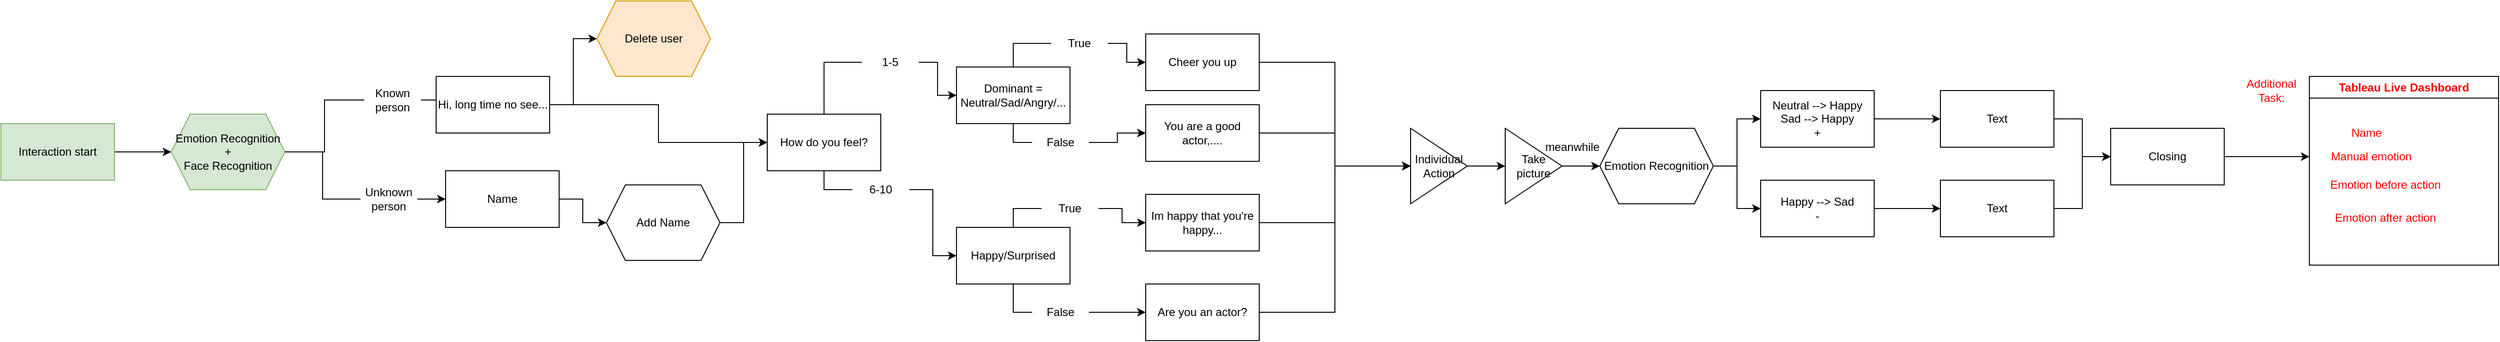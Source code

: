 <mxfile version="20.6.0" type="device"><diagram id="1VZSS36U5JJBFqU-2flU" name="Seite-1"><mxGraphModel dx="943" dy="533" grid="1" gridSize="10" guides="1" tooltips="1" connect="1" arrows="1" fold="1" page="1" pageScale="1" pageWidth="827" pageHeight="1169" math="0" shadow="0"><root><mxCell id="0"/><mxCell id="1" parent="0"/><mxCell id="GfXGNyxVkOguFjrgzP5P-6" style="edgeStyle=orthogonalEdgeStyle;rounded=0;orthogonalLoop=1;jettySize=auto;html=1;entryX=0;entryY=0.5;entryDx=0;entryDy=0;" parent="1" source="GfXGNyxVkOguFjrgzP5P-1" target="GfXGNyxVkOguFjrgzP5P-4" edge="1"><mxGeometry relative="1" as="geometry"/></mxCell><mxCell id="GfXGNyxVkOguFjrgzP5P-1" value="Interaction start" style="rounded=0;whiteSpace=wrap;html=1;fillColor=#d5e8d4;strokeColor=#82b366;" parent="1" vertex="1"><mxGeometry x="30" y="140" width="120" height="60" as="geometry"/></mxCell><mxCell id="GfXGNyxVkOguFjrgzP5P-9" style="edgeStyle=orthogonalEdgeStyle;rounded=0;orthogonalLoop=1;jettySize=auto;html=1;entryX=0;entryY=0.5;entryDx=0;entryDy=0;startArrow=none;" parent="1" source="GfXGNyxVkOguFjrgzP5P-11" target="GfXGNyxVkOguFjrgzP5P-7" edge="1"><mxGeometry relative="1" as="geometry"/></mxCell><mxCell id="GfXGNyxVkOguFjrgzP5P-10" style="edgeStyle=orthogonalEdgeStyle;rounded=0;orthogonalLoop=1;jettySize=auto;html=1;entryX=0;entryY=0.5;entryDx=0;entryDy=0;startArrow=none;" parent="1" source="GfXGNyxVkOguFjrgzP5P-13" target="GfXGNyxVkOguFjrgzP5P-8" edge="1"><mxGeometry relative="1" as="geometry"/></mxCell><mxCell id="GfXGNyxVkOguFjrgzP5P-4" value="Emotion Recognition +&lt;br&gt;Face Recognition" style="shape=hexagon;perimeter=hexagonPerimeter2;whiteSpace=wrap;html=1;fixedSize=1;fillColor=#d5e8d4;strokeColor=#82b366;" parent="1" vertex="1"><mxGeometry x="210" y="130" width="120" height="80" as="geometry"/></mxCell><mxCell id="GfXGNyxVkOguFjrgzP5P-20" style="edgeStyle=orthogonalEdgeStyle;rounded=0;orthogonalLoop=1;jettySize=auto;html=1;entryX=0;entryY=0.5;entryDx=0;entryDy=0;" parent="1" source="GfXGNyxVkOguFjrgzP5P-7" target="GfXGNyxVkOguFjrgzP5P-19" edge="1"><mxGeometry relative="1" as="geometry"/></mxCell><mxCell id="GfXGNyxVkOguFjrgzP5P-74" style="edgeStyle=orthogonalEdgeStyle;rounded=0;orthogonalLoop=1;jettySize=auto;html=1;entryX=0;entryY=0.5;entryDx=0;entryDy=0;fontColor=#FF0000;" parent="1" source="GfXGNyxVkOguFjrgzP5P-7" target="GfXGNyxVkOguFjrgzP5P-73" edge="1"><mxGeometry relative="1" as="geometry"/></mxCell><mxCell id="GfXGNyxVkOguFjrgzP5P-7" value="Hi, long time no see..." style="rounded=0;whiteSpace=wrap;html=1;" parent="1" vertex="1"><mxGeometry x="490" y="90" width="120" height="60" as="geometry"/></mxCell><mxCell id="GfXGNyxVkOguFjrgzP5P-18" style="edgeStyle=orthogonalEdgeStyle;rounded=0;orthogonalLoop=1;jettySize=auto;html=1;" parent="1" source="GfXGNyxVkOguFjrgzP5P-8" target="GfXGNyxVkOguFjrgzP5P-17" edge="1"><mxGeometry relative="1" as="geometry"/></mxCell><mxCell id="GfXGNyxVkOguFjrgzP5P-8" value="Name" style="rounded=0;whiteSpace=wrap;html=1;" parent="1" vertex="1"><mxGeometry x="500" y="190" width="120" height="60" as="geometry"/></mxCell><mxCell id="GfXGNyxVkOguFjrgzP5P-11" value="Known person" style="text;html=1;strokeColor=none;fillColor=none;align=center;verticalAlign=middle;whiteSpace=wrap;rounded=0;" parent="1" vertex="1"><mxGeometry x="414" y="100" width="60" height="30" as="geometry"/></mxCell><mxCell id="GfXGNyxVkOguFjrgzP5P-12" value="" style="edgeStyle=orthogonalEdgeStyle;rounded=0;orthogonalLoop=1;jettySize=auto;html=1;entryX=0;entryY=0.5;entryDx=0;entryDy=0;endArrow=none;" parent="1" source="GfXGNyxVkOguFjrgzP5P-4" target="GfXGNyxVkOguFjrgzP5P-11" edge="1"><mxGeometry relative="1" as="geometry"><mxPoint x="330" y="170" as="sourcePoint"/><mxPoint x="490" y="120" as="targetPoint"/></mxGeometry></mxCell><mxCell id="GfXGNyxVkOguFjrgzP5P-13" value="Unknown person" style="text;html=1;strokeColor=none;fillColor=none;align=center;verticalAlign=middle;whiteSpace=wrap;rounded=0;" parent="1" vertex="1"><mxGeometry x="410" y="205" width="60" height="30" as="geometry"/></mxCell><mxCell id="GfXGNyxVkOguFjrgzP5P-16" value="" style="edgeStyle=orthogonalEdgeStyle;rounded=0;orthogonalLoop=1;jettySize=auto;html=1;entryX=0;entryY=0.5;entryDx=0;entryDy=0;endArrow=none;" parent="1" source="GfXGNyxVkOguFjrgzP5P-4" target="GfXGNyxVkOguFjrgzP5P-13" edge="1"><mxGeometry relative="1" as="geometry"><mxPoint x="330" y="170" as="sourcePoint"/><mxPoint x="490" y="220" as="targetPoint"/></mxGeometry></mxCell><mxCell id="GfXGNyxVkOguFjrgzP5P-21" style="edgeStyle=orthogonalEdgeStyle;rounded=0;orthogonalLoop=1;jettySize=auto;html=1;entryX=0;entryY=0.5;entryDx=0;entryDy=0;" parent="1" source="GfXGNyxVkOguFjrgzP5P-17" target="GfXGNyxVkOguFjrgzP5P-19" edge="1"><mxGeometry relative="1" as="geometry"/></mxCell><mxCell id="GfXGNyxVkOguFjrgzP5P-17" value="Add Name" style="shape=hexagon;perimeter=hexagonPerimeter2;whiteSpace=wrap;html=1;fixedSize=1;" parent="1" vertex="1"><mxGeometry x="670" y="205" width="120" height="80" as="geometry"/></mxCell><mxCell id="GfXGNyxVkOguFjrgzP5P-28" style="edgeStyle=orthogonalEdgeStyle;rounded=0;orthogonalLoop=1;jettySize=auto;html=1;entryX=0;entryY=0.5;entryDx=0;entryDy=0;startArrow=none;" parent="1" source="GfXGNyxVkOguFjrgzP5P-30" target="GfXGNyxVkOguFjrgzP5P-26" edge="1"><mxGeometry relative="1" as="geometry"/></mxCell><mxCell id="GfXGNyxVkOguFjrgzP5P-29" style="edgeStyle=orthogonalEdgeStyle;rounded=0;orthogonalLoop=1;jettySize=auto;html=1;entryX=0;entryY=0.5;entryDx=0;entryDy=0;startArrow=none;" parent="1" source="GfXGNyxVkOguFjrgzP5P-32" target="GfXGNyxVkOguFjrgzP5P-27" edge="1"><mxGeometry relative="1" as="geometry"/></mxCell><mxCell id="GfXGNyxVkOguFjrgzP5P-19" value="How do you feel?" style="rounded=0;whiteSpace=wrap;html=1;" parent="1" vertex="1"><mxGeometry x="840" y="130" width="120" height="60" as="geometry"/></mxCell><mxCell id="GfXGNyxVkOguFjrgzP5P-36" style="edgeStyle=orthogonalEdgeStyle;rounded=0;orthogonalLoop=1;jettySize=auto;html=1;entryX=0;entryY=0.5;entryDx=0;entryDy=0;startArrow=none;" parent="1" source="GfXGNyxVkOguFjrgzP5P-38" target="GfXGNyxVkOguFjrgzP5P-34" edge="1"><mxGeometry relative="1" as="geometry"/></mxCell><mxCell id="GfXGNyxVkOguFjrgzP5P-37" style="edgeStyle=orthogonalEdgeStyle;rounded=0;orthogonalLoop=1;jettySize=auto;html=1;entryX=0;entryY=0.5;entryDx=0;entryDy=0;startArrow=none;" parent="1" source="GfXGNyxVkOguFjrgzP5P-40" target="GfXGNyxVkOguFjrgzP5P-35" edge="1"><mxGeometry relative="1" as="geometry"/></mxCell><mxCell id="GfXGNyxVkOguFjrgzP5P-26" value="Dominant = Neutral/Sad/Angry/..." style="rounded=0;whiteSpace=wrap;html=1;" parent="1" vertex="1"><mxGeometry x="1040" y="80" width="120" height="60" as="geometry"/></mxCell><mxCell id="GfXGNyxVkOguFjrgzP5P-45" style="edgeStyle=orthogonalEdgeStyle;rounded=0;orthogonalLoop=1;jettySize=auto;html=1;entryX=0;entryY=0.5;entryDx=0;entryDy=0;startArrow=none;" parent="1" source="GfXGNyxVkOguFjrgzP5P-49" target="GfXGNyxVkOguFjrgzP5P-43" edge="1"><mxGeometry relative="1" as="geometry"/></mxCell><mxCell id="GfXGNyxVkOguFjrgzP5P-46" style="edgeStyle=orthogonalEdgeStyle;rounded=0;orthogonalLoop=1;jettySize=auto;html=1;entryX=0;entryY=0.5;entryDx=0;entryDy=0;startArrow=none;" parent="1" source="GfXGNyxVkOguFjrgzP5P-47" target="GfXGNyxVkOguFjrgzP5P-44" edge="1"><mxGeometry relative="1" as="geometry"/></mxCell><mxCell id="GfXGNyxVkOguFjrgzP5P-27" value="Happy/Surprised" style="rounded=0;whiteSpace=wrap;html=1;" parent="1" vertex="1"><mxGeometry x="1040" y="250" width="120" height="60" as="geometry"/></mxCell><mxCell id="GfXGNyxVkOguFjrgzP5P-30" value="1-5" style="text;html=1;strokeColor=none;fillColor=none;align=center;verticalAlign=middle;whiteSpace=wrap;rounded=0;" parent="1" vertex="1"><mxGeometry x="940" y="60" width="60" height="30" as="geometry"/></mxCell><mxCell id="GfXGNyxVkOguFjrgzP5P-31" value="" style="edgeStyle=orthogonalEdgeStyle;rounded=0;orthogonalLoop=1;jettySize=auto;html=1;entryX=0;entryY=0.5;entryDx=0;entryDy=0;endArrow=none;" parent="1" source="GfXGNyxVkOguFjrgzP5P-19" target="GfXGNyxVkOguFjrgzP5P-30" edge="1"><mxGeometry relative="1" as="geometry"><mxPoint x="960" y="160" as="sourcePoint"/><mxPoint x="1040" y="110" as="targetPoint"/></mxGeometry></mxCell><mxCell id="GfXGNyxVkOguFjrgzP5P-32" value="6-10" style="text;html=1;strokeColor=none;fillColor=none;align=center;verticalAlign=middle;whiteSpace=wrap;rounded=0;" parent="1" vertex="1"><mxGeometry x="930" y="195" width="60" height="30" as="geometry"/></mxCell><mxCell id="GfXGNyxVkOguFjrgzP5P-33" value="" style="edgeStyle=orthogonalEdgeStyle;rounded=0;orthogonalLoop=1;jettySize=auto;html=1;entryX=0;entryY=0.5;entryDx=0;entryDy=0;endArrow=none;" parent="1" source="GfXGNyxVkOguFjrgzP5P-19" target="GfXGNyxVkOguFjrgzP5P-32" edge="1"><mxGeometry relative="1" as="geometry"><mxPoint x="960" y="160" as="sourcePoint"/><mxPoint x="1040" y="210" as="targetPoint"/></mxGeometry></mxCell><mxCell id="GfXGNyxVkOguFjrgzP5P-52" style="edgeStyle=orthogonalEdgeStyle;rounded=0;orthogonalLoop=1;jettySize=auto;html=1;entryX=0;entryY=0.5;entryDx=0;entryDy=0;" parent="1" source="GfXGNyxVkOguFjrgzP5P-34" target="GfXGNyxVkOguFjrgzP5P-51" edge="1"><mxGeometry relative="1" as="geometry"/></mxCell><mxCell id="GfXGNyxVkOguFjrgzP5P-34" value="Cheer you up" style="rounded=0;whiteSpace=wrap;html=1;" parent="1" vertex="1"><mxGeometry x="1240" y="45" width="120" height="60" as="geometry"/></mxCell><mxCell id="GfXGNyxVkOguFjrgzP5P-53" style="edgeStyle=orthogonalEdgeStyle;rounded=0;orthogonalLoop=1;jettySize=auto;html=1;entryX=0;entryY=0.5;entryDx=0;entryDy=0;" parent="1" source="GfXGNyxVkOguFjrgzP5P-35" target="GfXGNyxVkOguFjrgzP5P-51" edge="1"><mxGeometry relative="1" as="geometry"/></mxCell><mxCell id="GfXGNyxVkOguFjrgzP5P-35" value="You are a good actor,...." style="rounded=0;whiteSpace=wrap;html=1;" parent="1" vertex="1"><mxGeometry x="1240" y="120" width="120" height="60" as="geometry"/></mxCell><mxCell id="GfXGNyxVkOguFjrgzP5P-38" value="True" style="text;html=1;strokeColor=none;fillColor=none;align=center;verticalAlign=middle;whiteSpace=wrap;rounded=0;" parent="1" vertex="1"><mxGeometry x="1140" y="40" width="60" height="30" as="geometry"/></mxCell><mxCell id="GfXGNyxVkOguFjrgzP5P-39" value="" style="edgeStyle=orthogonalEdgeStyle;rounded=0;orthogonalLoop=1;jettySize=auto;html=1;entryX=0;entryY=0.5;entryDx=0;entryDy=0;endArrow=none;" parent="1" source="GfXGNyxVkOguFjrgzP5P-26" target="GfXGNyxVkOguFjrgzP5P-38" edge="1"><mxGeometry relative="1" as="geometry"><mxPoint x="1160" y="110" as="sourcePoint"/><mxPoint x="1240" y="75" as="targetPoint"/></mxGeometry></mxCell><mxCell id="GfXGNyxVkOguFjrgzP5P-40" value="False" style="text;html=1;strokeColor=none;fillColor=none;align=center;verticalAlign=middle;whiteSpace=wrap;rounded=0;" parent="1" vertex="1"><mxGeometry x="1120" y="145" width="60" height="30" as="geometry"/></mxCell><mxCell id="GfXGNyxVkOguFjrgzP5P-41" value="" style="edgeStyle=orthogonalEdgeStyle;rounded=0;orthogonalLoop=1;jettySize=auto;html=1;entryX=0;entryY=0.5;entryDx=0;entryDy=0;endArrow=none;" parent="1" source="GfXGNyxVkOguFjrgzP5P-26" target="GfXGNyxVkOguFjrgzP5P-40" edge="1"><mxGeometry relative="1" as="geometry"><mxPoint x="1160" y="110" as="sourcePoint"/><mxPoint x="1240" y="150" as="targetPoint"/></mxGeometry></mxCell><mxCell id="GfXGNyxVkOguFjrgzP5P-54" style="edgeStyle=orthogonalEdgeStyle;rounded=0;orthogonalLoop=1;jettySize=auto;html=1;entryX=0;entryY=0.5;entryDx=0;entryDy=0;" parent="1" source="GfXGNyxVkOguFjrgzP5P-43" target="GfXGNyxVkOguFjrgzP5P-51" edge="1"><mxGeometry relative="1" as="geometry"/></mxCell><mxCell id="GfXGNyxVkOguFjrgzP5P-43" value="Im happy that you're happy..." style="rounded=0;whiteSpace=wrap;html=1;" parent="1" vertex="1"><mxGeometry x="1240" y="215" width="120" height="60" as="geometry"/></mxCell><mxCell id="GfXGNyxVkOguFjrgzP5P-57" style="edgeStyle=orthogonalEdgeStyle;rounded=0;orthogonalLoop=1;jettySize=auto;html=1;entryX=0;entryY=0.5;entryDx=0;entryDy=0;" parent="1" source="GfXGNyxVkOguFjrgzP5P-44" target="GfXGNyxVkOguFjrgzP5P-51" edge="1"><mxGeometry relative="1" as="geometry"/></mxCell><mxCell id="GfXGNyxVkOguFjrgzP5P-44" value="Are you an actor?" style="rounded=0;whiteSpace=wrap;html=1;" parent="1" vertex="1"><mxGeometry x="1240" y="310" width="120" height="60" as="geometry"/></mxCell><mxCell id="GfXGNyxVkOguFjrgzP5P-47" value="False" style="text;html=1;strokeColor=none;fillColor=none;align=center;verticalAlign=middle;whiteSpace=wrap;rounded=0;" parent="1" vertex="1"><mxGeometry x="1120" y="325" width="60" height="30" as="geometry"/></mxCell><mxCell id="GfXGNyxVkOguFjrgzP5P-48" value="" style="edgeStyle=orthogonalEdgeStyle;rounded=0;orthogonalLoop=1;jettySize=auto;html=1;entryX=0;entryY=0.5;entryDx=0;entryDy=0;endArrow=none;" parent="1" source="GfXGNyxVkOguFjrgzP5P-27" target="GfXGNyxVkOguFjrgzP5P-47" edge="1"><mxGeometry relative="1" as="geometry"><mxPoint x="1160" y="280" as="sourcePoint"/><mxPoint x="1240" y="340" as="targetPoint"/></mxGeometry></mxCell><mxCell id="GfXGNyxVkOguFjrgzP5P-49" value="True" style="text;html=1;strokeColor=none;fillColor=none;align=center;verticalAlign=middle;whiteSpace=wrap;rounded=0;" parent="1" vertex="1"><mxGeometry x="1130" y="215" width="60" height="30" as="geometry"/></mxCell><mxCell id="GfXGNyxVkOguFjrgzP5P-50" value="" style="edgeStyle=orthogonalEdgeStyle;rounded=0;orthogonalLoop=1;jettySize=auto;html=1;entryX=0;entryY=0.5;entryDx=0;entryDy=0;endArrow=none;" parent="1" source="GfXGNyxVkOguFjrgzP5P-27" target="GfXGNyxVkOguFjrgzP5P-49" edge="1"><mxGeometry relative="1" as="geometry"><mxPoint x="1160" y="280" as="sourcePoint"/><mxPoint x="1240" y="245" as="targetPoint"/></mxGeometry></mxCell><mxCell id="GfXGNyxVkOguFjrgzP5P-59" style="edgeStyle=orthogonalEdgeStyle;rounded=0;orthogonalLoop=1;jettySize=auto;html=1;" parent="1" source="GfXGNyxVkOguFjrgzP5P-51" target="GfXGNyxVkOguFjrgzP5P-58" edge="1"><mxGeometry relative="1" as="geometry"/></mxCell><mxCell id="GfXGNyxVkOguFjrgzP5P-51" value="Individual Action" style="triangle;whiteSpace=wrap;html=1;" parent="1" vertex="1"><mxGeometry x="1520" y="145" width="60" height="80" as="geometry"/></mxCell><mxCell id="GfXGNyxVkOguFjrgzP5P-61" style="edgeStyle=orthogonalEdgeStyle;rounded=0;orthogonalLoop=1;jettySize=auto;html=1;" parent="1" source="GfXGNyxVkOguFjrgzP5P-58" target="GfXGNyxVkOguFjrgzP5P-60" edge="1"><mxGeometry relative="1" as="geometry"/></mxCell><mxCell id="GfXGNyxVkOguFjrgzP5P-58" value="Take picture" style="triangle;whiteSpace=wrap;html=1;" parent="1" vertex="1"><mxGeometry x="1620" y="145" width="60" height="80" as="geometry"/></mxCell><mxCell id="GfXGNyxVkOguFjrgzP5P-64" style="edgeStyle=orthogonalEdgeStyle;rounded=0;orthogonalLoop=1;jettySize=auto;html=1;entryX=0;entryY=0.5;entryDx=0;entryDy=0;" parent="1" source="GfXGNyxVkOguFjrgzP5P-60" target="GfXGNyxVkOguFjrgzP5P-62" edge="1"><mxGeometry relative="1" as="geometry"/></mxCell><mxCell id="GfXGNyxVkOguFjrgzP5P-65" style="edgeStyle=orthogonalEdgeStyle;rounded=0;orthogonalLoop=1;jettySize=auto;html=1;entryX=0;entryY=0.5;entryDx=0;entryDy=0;" parent="1" source="GfXGNyxVkOguFjrgzP5P-60" target="GfXGNyxVkOguFjrgzP5P-63" edge="1"><mxGeometry relative="1" as="geometry"/></mxCell><mxCell id="GfXGNyxVkOguFjrgzP5P-60" value="Emotion Recognition" style="shape=hexagon;perimeter=hexagonPerimeter2;whiteSpace=wrap;html=1;fixedSize=1;" parent="1" vertex="1"><mxGeometry x="1720" y="145" width="120" height="80" as="geometry"/></mxCell><mxCell id="GfXGNyxVkOguFjrgzP5P-67" style="edgeStyle=orthogonalEdgeStyle;rounded=0;orthogonalLoop=1;jettySize=auto;html=1;entryX=0;entryY=0.5;entryDx=0;entryDy=0;" parent="1" source="GfXGNyxVkOguFjrgzP5P-62" target="GfXGNyxVkOguFjrgzP5P-66" edge="1"><mxGeometry relative="1" as="geometry"/></mxCell><mxCell id="GfXGNyxVkOguFjrgzP5P-62" value="Neutral --&amp;gt; Happy&lt;br&gt;Sad --&amp;gt; Happy&lt;br&gt;+" style="rounded=0;whiteSpace=wrap;html=1;" parent="1" vertex="1"><mxGeometry x="1890" y="105" width="120" height="60" as="geometry"/></mxCell><mxCell id="GfXGNyxVkOguFjrgzP5P-69" style="edgeStyle=orthogonalEdgeStyle;rounded=0;orthogonalLoop=1;jettySize=auto;html=1;entryX=0;entryY=0.5;entryDx=0;entryDy=0;" parent="1" source="GfXGNyxVkOguFjrgzP5P-63" target="GfXGNyxVkOguFjrgzP5P-68" edge="1"><mxGeometry relative="1" as="geometry"/></mxCell><mxCell id="GfXGNyxVkOguFjrgzP5P-63" value="Happy --&amp;gt; Sad&lt;br&gt;-" style="rounded=0;whiteSpace=wrap;html=1;" parent="1" vertex="1"><mxGeometry x="1890" y="200" width="120" height="60" as="geometry"/></mxCell><mxCell id="Im2EJdL6NlH57Yd1Jq-Y-3" style="edgeStyle=orthogonalEdgeStyle;rounded=0;orthogonalLoop=1;jettySize=auto;html=1;" edge="1" parent="1" source="GfXGNyxVkOguFjrgzP5P-66" target="Im2EJdL6NlH57Yd1Jq-Y-2"><mxGeometry relative="1" as="geometry"/></mxCell><mxCell id="GfXGNyxVkOguFjrgzP5P-66" value="Text" style="rounded=0;whiteSpace=wrap;html=1;" parent="1" vertex="1"><mxGeometry x="2080" y="105" width="120" height="60" as="geometry"/></mxCell><mxCell id="Im2EJdL6NlH57Yd1Jq-Y-4" style="edgeStyle=orthogonalEdgeStyle;rounded=0;orthogonalLoop=1;jettySize=auto;html=1;entryX=0;entryY=0.5;entryDx=0;entryDy=0;" edge="1" parent="1" source="GfXGNyxVkOguFjrgzP5P-68" target="Im2EJdL6NlH57Yd1Jq-Y-2"><mxGeometry relative="1" as="geometry"/></mxCell><mxCell id="GfXGNyxVkOguFjrgzP5P-68" value="Text" style="rounded=0;whiteSpace=wrap;html=1;" parent="1" vertex="1"><mxGeometry x="2080" y="200" width="120" height="60" as="geometry"/></mxCell><mxCell id="GfXGNyxVkOguFjrgzP5P-73" value="&lt;font color=&quot;#000000&quot;&gt;Delete user&lt;/font&gt;" style="shape=hexagon;perimeter=hexagonPerimeter2;whiteSpace=wrap;html=1;fixedSize=1;fillColor=#ffe6cc;strokeColor=#d79b00;" parent="1" vertex="1"><mxGeometry x="660" y="10" width="120" height="80" as="geometry"/></mxCell><mxCell id="Im2EJdL6NlH57Yd1Jq-Y-1" value="meanwhile" style="text;html=1;strokeColor=none;fillColor=none;align=center;verticalAlign=middle;whiteSpace=wrap;rounded=0;" vertex="1" parent="1"><mxGeometry x="1661" y="150" width="60" height="30" as="geometry"/></mxCell><mxCell id="Im2EJdL6NlH57Yd1Jq-Y-8" style="edgeStyle=orthogonalEdgeStyle;rounded=0;orthogonalLoop=1;jettySize=auto;html=1;fontColor=#FF0000;" edge="1" parent="1" source="Im2EJdL6NlH57Yd1Jq-Y-2"><mxGeometry relative="1" as="geometry"><mxPoint x="2470" y="175" as="targetPoint"/></mxGeometry></mxCell><mxCell id="Im2EJdL6NlH57Yd1Jq-Y-2" value="Closing" style="rounded=0;whiteSpace=wrap;html=1;" vertex="1" parent="1"><mxGeometry x="2260" y="145" width="120" height="60" as="geometry"/></mxCell><mxCell id="Im2EJdL6NlH57Yd1Jq-Y-5" value="&lt;font color=&quot;#ff0000&quot;&gt;Additional Task:&lt;/font&gt;" style="text;html=1;strokeColor=none;fillColor=none;align=center;verticalAlign=middle;whiteSpace=wrap;rounded=0;" vertex="1" parent="1"><mxGeometry x="2400" y="90" width="60" height="30" as="geometry"/></mxCell><mxCell id="Im2EJdL6NlH57Yd1Jq-Y-6" value="Tableau Live Dashboard" style="swimlane;whiteSpace=wrap;html=1;fontColor=#FF0000;" vertex="1" parent="1"><mxGeometry x="2470" y="90" width="200" height="200" as="geometry"/></mxCell><mxCell id="Im2EJdL6NlH57Yd1Jq-Y-10" value="Emotion before action" style="text;html=1;align=center;verticalAlign=middle;resizable=0;points=[];autosize=1;strokeColor=none;fillColor=none;fontColor=#FF0000;" vertex="1" parent="Im2EJdL6NlH57Yd1Jq-Y-6"><mxGeometry x="10" y="100" width="140" height="30" as="geometry"/></mxCell><mxCell id="Im2EJdL6NlH57Yd1Jq-Y-11" value="Emotion after action" style="text;html=1;align=center;verticalAlign=middle;resizable=0;points=[];autosize=1;strokeColor=none;fillColor=none;fontColor=#FF0000;" vertex="1" parent="Im2EJdL6NlH57Yd1Jq-Y-6"><mxGeometry x="15" y="135" width="130" height="30" as="geometry"/></mxCell><mxCell id="Im2EJdL6NlH57Yd1Jq-Y-12" value="Manual emotion" style="text;html=1;align=center;verticalAlign=middle;resizable=0;points=[];autosize=1;strokeColor=none;fillColor=none;fontColor=#FF0000;" vertex="1" parent="Im2EJdL6NlH57Yd1Jq-Y-6"><mxGeometry x="10" y="70" width="110" height="30" as="geometry"/></mxCell><mxCell id="Im2EJdL6NlH57Yd1Jq-Y-9" value="Name" style="text;html=1;align=center;verticalAlign=middle;resizable=0;points=[];autosize=1;strokeColor=none;fillColor=none;fontColor=#FF0000;" vertex="1" parent="1"><mxGeometry x="2500" y="135" width="60" height="30" as="geometry"/></mxCell></root></mxGraphModel></diagram></mxfile>